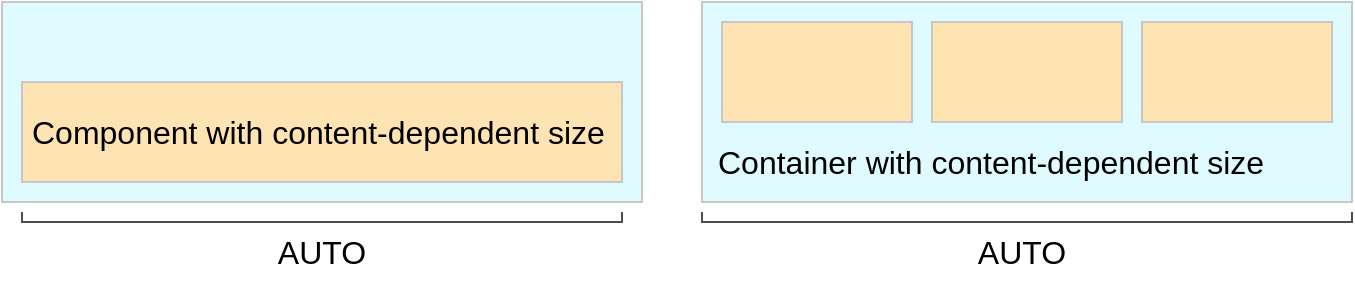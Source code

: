 <mxfile version="15.8.8" type="google"><diagram id="2Uny-fEaBwjZU8YgXcBJ" name="Page-1"><mxGraphModel dx="1422" dy="780" grid="1" gridSize="10" guides="1" tooltips="1" connect="1" arrows="1" fold="1" page="1" pageScale="1" pageWidth="850" pageHeight="1100" math="0" shadow="0"><root><mxCell id="0"/><mxCell id="1" parent="0"/><mxCell id="rhVkZQZTMB9zECZTM5DX-1" value="" style="rounded=0;whiteSpace=wrap;html=1;fillColor=#DFFBFF;strokeColor=#C7C7C7;" vertex="1" parent="1"><mxGeometry x="10" y="10" width="320" height="100" as="geometry"/></mxCell><mxCell id="rhVkZQZTMB9zECZTM5DX-2" value="Component with content-dependent size" style="rounded=0;whiteSpace=wrap;html=1;strokeColor=#C7C7C7;fillColor=#FFE4B3;glass=0;shadow=0;sketch=0;fontSize=16;align=left;spacingLeft=3;" vertex="1" parent="1"><mxGeometry x="20" y="50" width="300" height="50" as="geometry"/></mxCell><mxCell id="rhVkZQZTMB9zECZTM5DX-3" value="&lt;div style=&quot;font-size: 16px&quot;&gt;Container with content-dependent size&lt;br&gt;&lt;/div&gt;" style="rounded=0;whiteSpace=wrap;html=1;fillColor=#DFFBFF;strokeColor=#C7C7C7;verticalAlign=bottom;align=left;spacingLeft=6;spacingBottom=8;" vertex="1" parent="1"><mxGeometry x="360" y="10" width="325" height="100" as="geometry"/></mxCell><mxCell id="rhVkZQZTMB9zECZTM5DX-4" value="" style="rounded=0;whiteSpace=wrap;html=1;strokeColor=#C7C7C7;fillColor=#FFE4B3;glass=0;shadow=0;sketch=0;fontSize=16;align=left;spacingLeft=3;" vertex="1" parent="1"><mxGeometry x="370" y="20" width="95" height="50" as="geometry"/></mxCell><mxCell id="rhVkZQZTMB9zECZTM5DX-5" value="" style="rounded=0;whiteSpace=wrap;html=1;strokeColor=#C7C7C7;fillColor=#FFE4B3;glass=0;shadow=0;sketch=0;fontSize=16;align=left;spacingLeft=3;" vertex="1" parent="1"><mxGeometry x="475" y="20" width="95" height="50" as="geometry"/></mxCell><mxCell id="rhVkZQZTMB9zECZTM5DX-6" value="" style="rounded=0;whiteSpace=wrap;html=1;strokeColor=#C7C7C7;fillColor=#FFE4B3;glass=0;shadow=0;sketch=0;fontSize=16;align=left;spacingLeft=3;" vertex="1" parent="1"><mxGeometry x="580" y="20" width="95" height="50" as="geometry"/></mxCell><mxCell id="rhVkZQZTMB9zECZTM5DX-7" value="" style="strokeWidth=1;html=1;shadow=0;dashed=0;shape=mxgraph.android.textfield;align=center;strokeColor=#4D4D4D;pointerEvents=1;rounded=0;glass=0;sketch=0;fontSize=20;fillColor=#FFE4B3;" vertex="1" parent="1"><mxGeometry x="20" y="90" width="300" height="30" as="geometry"/></mxCell><mxCell id="rhVkZQZTMB9zECZTM5DX-8" value="&lt;font style=&quot;font-size: 16px;&quot;&gt;AUTO&lt;/font&gt;" style="text;html=1;strokeColor=none;fillColor=none;align=center;verticalAlign=middle;whiteSpace=wrap;rounded=0;shadow=0;glass=0;sketch=0;fontSize=16;" vertex="1" parent="1"><mxGeometry x="140" y="120" width="60" height="30" as="geometry"/></mxCell><mxCell id="rhVkZQZTMB9zECZTM5DX-9" value="" style="strokeWidth=1;html=1;shadow=0;dashed=0;shape=mxgraph.android.textfield;align=center;strokeColor=#4D4D4D;pointerEvents=1;rounded=0;glass=0;sketch=0;fontSize=20;fillColor=#FFE4B3;" vertex="1" parent="1"><mxGeometry x="360" y="90" width="325" height="30" as="geometry"/></mxCell><mxCell id="rhVkZQZTMB9zECZTM5DX-10" value="&lt;font style=&quot;font-size: 16px;&quot;&gt;AUTO&lt;/font&gt;" style="text;html=1;strokeColor=none;fillColor=none;align=center;verticalAlign=middle;whiteSpace=wrap;rounded=0;shadow=0;glass=0;sketch=0;fontSize=16;" vertex="1" parent="1"><mxGeometry x="490" y="120" width="60" height="30" as="geometry"/></mxCell></root></mxGraphModel></diagram></mxfile>